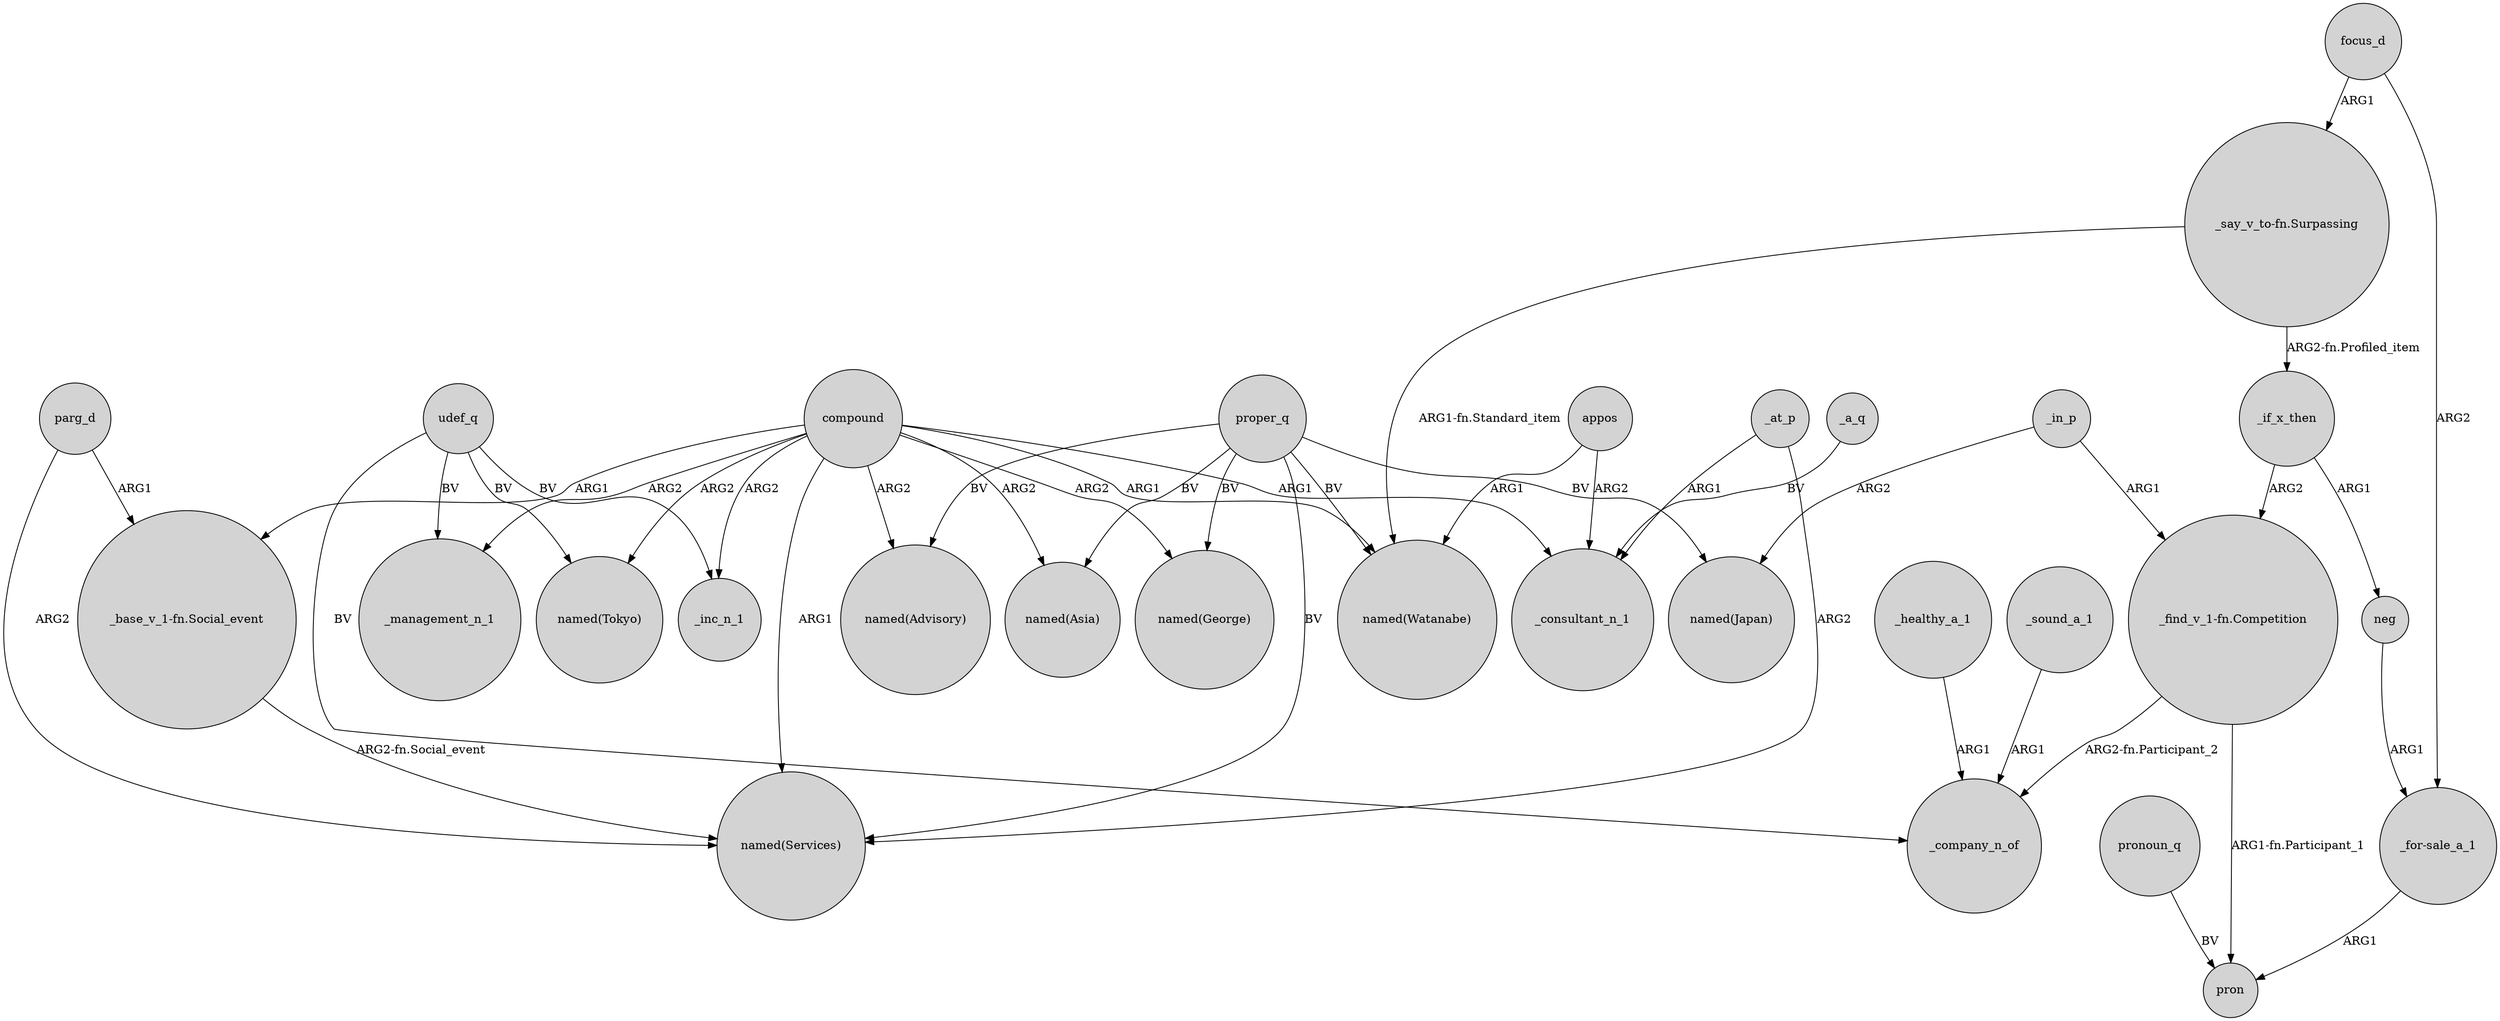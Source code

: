 digraph {
	node [shape=circle style=filled]
	udef_q -> "named(Tokyo)" [label=BV]
	compound -> "named(Advisory)" [label=ARG2]
	appos -> "named(Watanabe)" [label=ARG1]
	"_say_v_to-fn.Surpassing" -> "named(Watanabe)" [label="ARG1-fn.Standard_item"]
	compound -> "named(Watanabe)" [label=ARG1]
	_at_p -> _consultant_n_1 [label=ARG1]
	_a_q -> _consultant_n_1 [label=BV]
	neg -> "_for-sale_a_1" [label=ARG1]
	_healthy_a_1 -> _company_n_of [label=ARG1]
	parg_d -> "named(Services)" [label=ARG2]
	appos -> _consultant_n_1 [label=ARG2]
	compound -> _consultant_n_1 [label=ARG1]
	_if_x_then -> neg [label=ARG1]
	compound -> "named(Tokyo)" [label=ARG2]
	compound -> _management_n_1 [label=ARG2]
	udef_q -> _management_n_1 [label=BV]
	_at_p -> "named(Services)" [label=ARG2]
	pronoun_q -> pron [label=BV]
	udef_q -> _inc_n_1 [label=BV]
	compound -> "named(Services)" [label=ARG1]
	"_find_v_1-fn.Competition" -> pron [label="ARG1-fn.Participant_1"]
	compound -> "named(Asia)" [label=ARG2]
	compound -> _inc_n_1 [label=ARG2]
	proper_q -> "named(George)" [label=BV]
	proper_q -> "named(Advisory)" [label=BV]
	proper_q -> "named(Japan)" [label=BV]
	udef_q -> _company_n_of [label=BV]
	proper_q -> "named(Watanabe)" [label=BV]
	compound -> "_base_v_1-fn.Social_event" [label=ARG1]
	focus_d -> "_for-sale_a_1" [label=ARG2]
	"_say_v_to-fn.Surpassing" -> _if_x_then [label="ARG2-fn.Profiled_item"]
	_sound_a_1 -> _company_n_of [label=ARG1]
	_if_x_then -> "_find_v_1-fn.Competition" [label=ARG2]
	"_for-sale_a_1" -> pron [label=ARG1]
	parg_d -> "_base_v_1-fn.Social_event" [label=ARG1]
	proper_q -> "named(Asia)" [label=BV]
	focus_d -> "_say_v_to-fn.Surpassing" [label=ARG1]
	_in_p -> "named(Japan)" [label=ARG2]
	proper_q -> "named(Services)" [label=BV]
	"_find_v_1-fn.Competition" -> _company_n_of [label="ARG2-fn.Participant_2"]
	_in_p -> "_find_v_1-fn.Competition" [label=ARG1]
	"_base_v_1-fn.Social_event" -> "named(Services)" [label="ARG2-fn.Social_event"]
	compound -> "named(George)" [label=ARG2]
}
